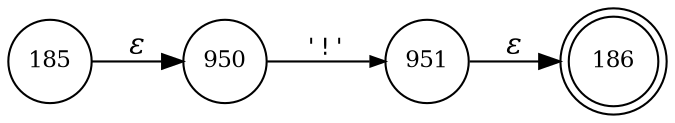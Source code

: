 digraph ATN {
rankdir=LR;
s186[fontsize=11, label="186", shape=doublecircle, fixedsize=true, width=.6];
s950[fontsize=11,label="950", shape=circle, fixedsize=true, width=.55, peripheries=1];
s951[fontsize=11,label="951", shape=circle, fixedsize=true, width=.55, peripheries=1];
s185[fontsize=11,label="185", shape=circle, fixedsize=true, width=.55, peripheries=1];
s185 -> s950 [fontname="Times-Italic", label="&epsilon;"];
s950 -> s951 [fontsize=11, fontname="Courier", arrowsize=.7, label = "'!'", arrowhead = normal];
s951 -> s186 [fontname="Times-Italic", label="&epsilon;"];
}